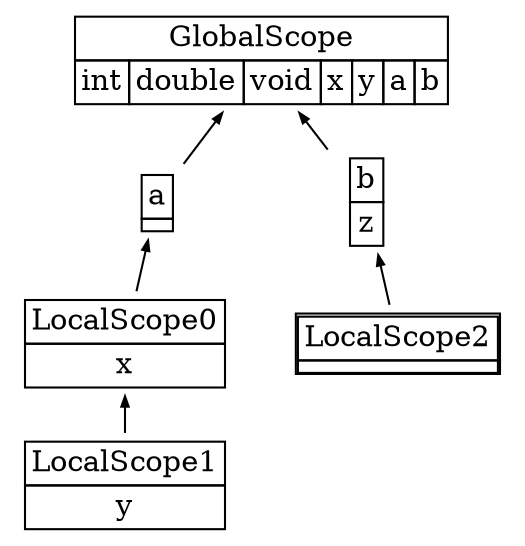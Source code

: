 digraph G {
  rankdir = BT
  ranksep = 0.25
  edge [arrowsize = 0.5]
  node [shape = none]

LocalScope1 [label = <<TABLE BORDER="0" CELLBORDER="1" CELLSPACING="0"><TR><TD COLSPAN = "1">LocalScope1</TD></TR><TR><TD>y</TD></TR></TABLE>>];
LocalScope0 [label = <<TABLE BORDER="0" CELLBORDER="1" CELLSPACING="0"><TR><TD COLSPAN = "1">LocalScope0</TD></TR><TR><TD>x</TD></TR></TABLE>>];
a [label = <<TABLE BORDER="0" CELLBORDER="1" CELLSPACING="0"><TR><TD COLSPAN = "0">a</TD></TR><TR><TD></TD></TR></TABLE>>];
LocalScope2 [label = <<TABLE BORDER="1" CELLBORDER="1" CELLSPACING="0"><TR><TD COLSPAN = "0">LocalScope2</TD></TR><TR><TD></TD></TR></TABLE>>];
b [label = <<TABLE BORDER="0" CELLBORDER="1" CELLSPACING="0"><TR><TD COLSPAN = "1">b</TD></TR><TR><TD>z</TD></TR></TABLE>>];
GlobalScope [label = <<TABLE BORDER="0" CELLBORDER="1" CELLSPACING="0"><TR><TD COLSPAN = "7">GlobalScope</TD></TR><TR><TD>int</TD><TD>double</TD><TD>void</TD><TD>x</TD><TD>y</TD><TD>a</TD><TD>b</TD></TR></TABLE>>];

a -> GlobalScope;
LocalScope0 -> a;
LocalScope1 -> LocalScope0;
b -> GlobalScope;
LocalScope2 -> b;
}